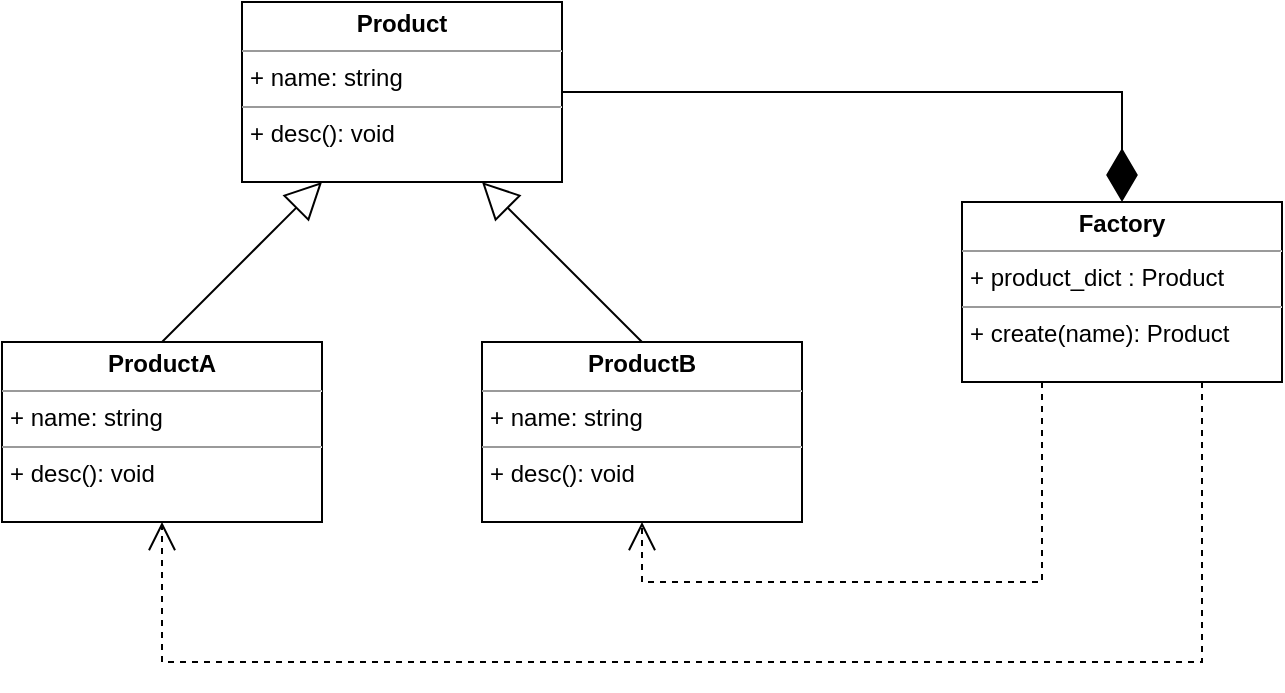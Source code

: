 <mxfile version="14.6.13" type="device"><diagram id="5G_MjmxL5HegxJ0Qo1So" name="Page-1"><mxGraphModel dx="1086" dy="806" grid="1" gridSize="10" guides="1" tooltips="1" connect="1" arrows="1" fold="1" page="1" pageScale="1" pageWidth="827" pageHeight="1169" math="0" shadow="0"><root><mxCell id="0"/><mxCell id="1" parent="0"/><mxCell id="Hr9RfEdb0wUrc-i_7len-1" value="&lt;p style=&quot;margin: 0px ; margin-top: 4px ; text-align: center&quot;&gt;&lt;b&gt;Product&lt;/b&gt;&lt;/p&gt;&lt;hr size=&quot;1&quot;&gt;&lt;p style=&quot;margin: 0px ; margin-left: 4px&quot;&gt;+ name: string&lt;/p&gt;&lt;hr size=&quot;1&quot;&gt;&lt;p style=&quot;margin: 0px ; margin-left: 4px&quot;&gt;+ desc(): void&lt;/p&gt;" style="verticalAlign=top;align=left;overflow=fill;fontSize=12;fontFamily=Helvetica;html=1;" parent="1" vertex="1"><mxGeometry x="240" y="150" width="160" height="90" as="geometry"/></mxCell><mxCell id="Hr9RfEdb0wUrc-i_7len-2" value="&lt;p style=&quot;margin: 0px ; margin-top: 4px ; text-align: center&quot;&gt;&lt;b&gt;ProductB&lt;/b&gt;&lt;/p&gt;&lt;hr size=&quot;1&quot;&gt;&lt;p style=&quot;margin: 0px ; margin-left: 4px&quot;&gt;+ name: string&lt;/p&gt;&lt;hr size=&quot;1&quot;&gt;&lt;p style=&quot;margin: 0px ; margin-left: 4px&quot;&gt;+ desc(): void&lt;/p&gt;" style="verticalAlign=top;align=left;overflow=fill;fontSize=12;fontFamily=Helvetica;html=1;" parent="1" vertex="1"><mxGeometry x="360" y="320" width="160" height="90" as="geometry"/></mxCell><mxCell id="Hr9RfEdb0wUrc-i_7len-3" value="&lt;p style=&quot;margin: 0px ; margin-top: 4px ; text-align: center&quot;&gt;&lt;b&gt;ProductA&lt;/b&gt;&lt;/p&gt;&lt;hr size=&quot;1&quot;&gt;&lt;p style=&quot;margin: 0px ; margin-left: 4px&quot;&gt;+ name: string&lt;/p&gt;&lt;hr size=&quot;1&quot;&gt;&lt;p style=&quot;margin: 0px ; margin-left: 4px&quot;&gt;+ desc(): void&lt;/p&gt;" style="verticalAlign=top;align=left;overflow=fill;fontSize=12;fontFamily=Helvetica;html=1;" parent="1" vertex="1"><mxGeometry x="120" y="320" width="160" height="90" as="geometry"/></mxCell><mxCell id="Hr9RfEdb0wUrc-i_7len-34" value="" style="endArrow=block;endSize=16;endFill=0;html=1;rounded=0;entryX=0.25;entryY=1;entryDx=0;entryDy=0;exitX=0.5;exitY=0;exitDx=0;exitDy=0;" parent="1" source="Hr9RfEdb0wUrc-i_7len-3" target="Hr9RfEdb0wUrc-i_7len-1" edge="1"><mxGeometry width="160" relative="1" as="geometry"><mxPoint x="340" y="320" as="sourcePoint"/><mxPoint x="500" y="320" as="targetPoint"/></mxGeometry></mxCell><mxCell id="Hr9RfEdb0wUrc-i_7len-35" value="" style="endArrow=block;endSize=16;endFill=0;html=1;rounded=0;entryX=0.75;entryY=1;entryDx=0;entryDy=0;exitX=0.5;exitY=0;exitDx=0;exitDy=0;" parent="1" source="Hr9RfEdb0wUrc-i_7len-2" target="Hr9RfEdb0wUrc-i_7len-1" edge="1"><mxGeometry width="160" relative="1" as="geometry"><mxPoint x="340" y="320" as="sourcePoint"/><mxPoint x="500" y="320" as="targetPoint"/><Array as="points"/></mxGeometry></mxCell><mxCell id="Hr9RfEdb0wUrc-i_7len-39" value="" style="endArrow=open;endSize=12;dashed=1;html=1;rounded=0;entryX=0.5;entryY=1;entryDx=0;entryDy=0;exitX=0.25;exitY=1;exitDx=0;exitDy=0;" parent="1" target="Hr9RfEdb0wUrc-i_7len-2" edge="1" source="HNMCxQSXXiLYcMFWfxYH-3"><mxGeometry width="160" relative="1" as="geometry"><mxPoint x="640" y="310" as="sourcePoint"/><mxPoint x="580" y="320" as="targetPoint"/><Array as="points"><mxPoint x="640" y="440"/><mxPoint x="440" y="440"/></Array><mxPoint as="offset"/></mxGeometry></mxCell><mxCell id="Hr9RfEdb0wUrc-i_7len-38" value="" style="endArrow=open;endSize=12;dashed=1;html=1;rounded=0;entryX=0.5;entryY=1;entryDx=0;entryDy=0;exitX=0.75;exitY=1;exitDx=0;exitDy=0;" parent="1" target="Hr9RfEdb0wUrc-i_7len-3" edge="1" source="HNMCxQSXXiLYcMFWfxYH-3"><mxGeometry width="160" relative="1" as="geometry"><mxPoint x="720" y="310" as="sourcePoint"/><mxPoint x="580" y="320" as="targetPoint"/><Array as="points"><mxPoint x="720" y="480"/><mxPoint x="200" y="480"/></Array><mxPoint as="offset"/></mxGeometry></mxCell><mxCell id="HNMCxQSXXiLYcMFWfxYH-2" value="" style="endArrow=diamondThin;endFill=1;endSize=24;html=1;exitX=1;exitY=0.5;exitDx=0;exitDy=0;entryX=0.5;entryY=0;entryDx=0;entryDy=0;rounded=0;" edge="1" parent="1" source="Hr9RfEdb0wUrc-i_7len-1"><mxGeometry width="160" relative="1" as="geometry"><mxPoint x="300" y="620" as="sourcePoint"/><mxPoint x="680" y="250" as="targetPoint"/><Array as="points"><mxPoint x="680" y="195"/></Array></mxGeometry></mxCell><mxCell id="HNMCxQSXXiLYcMFWfxYH-3" value="&lt;p style=&quot;margin: 0px ; margin-top: 4px ; text-align: center&quot;&gt;&lt;b&gt;Factory&lt;/b&gt;&lt;/p&gt;&lt;hr size=&quot;1&quot;&gt;&lt;p style=&quot;margin: 0px ; margin-left: 4px&quot;&gt;+ product_dict : Product&amp;nbsp;&lt;/p&gt;&lt;hr size=&quot;1&quot;&gt;&lt;p style=&quot;margin: 0px ; margin-left: 4px&quot;&gt;+ create(name): Product&lt;/p&gt;" style="verticalAlign=top;align=left;overflow=fill;fontSize=12;fontFamily=Helvetica;html=1;" vertex="1" parent="1"><mxGeometry x="600" y="250" width="160" height="90" as="geometry"/></mxCell></root></mxGraphModel></diagram></mxfile>